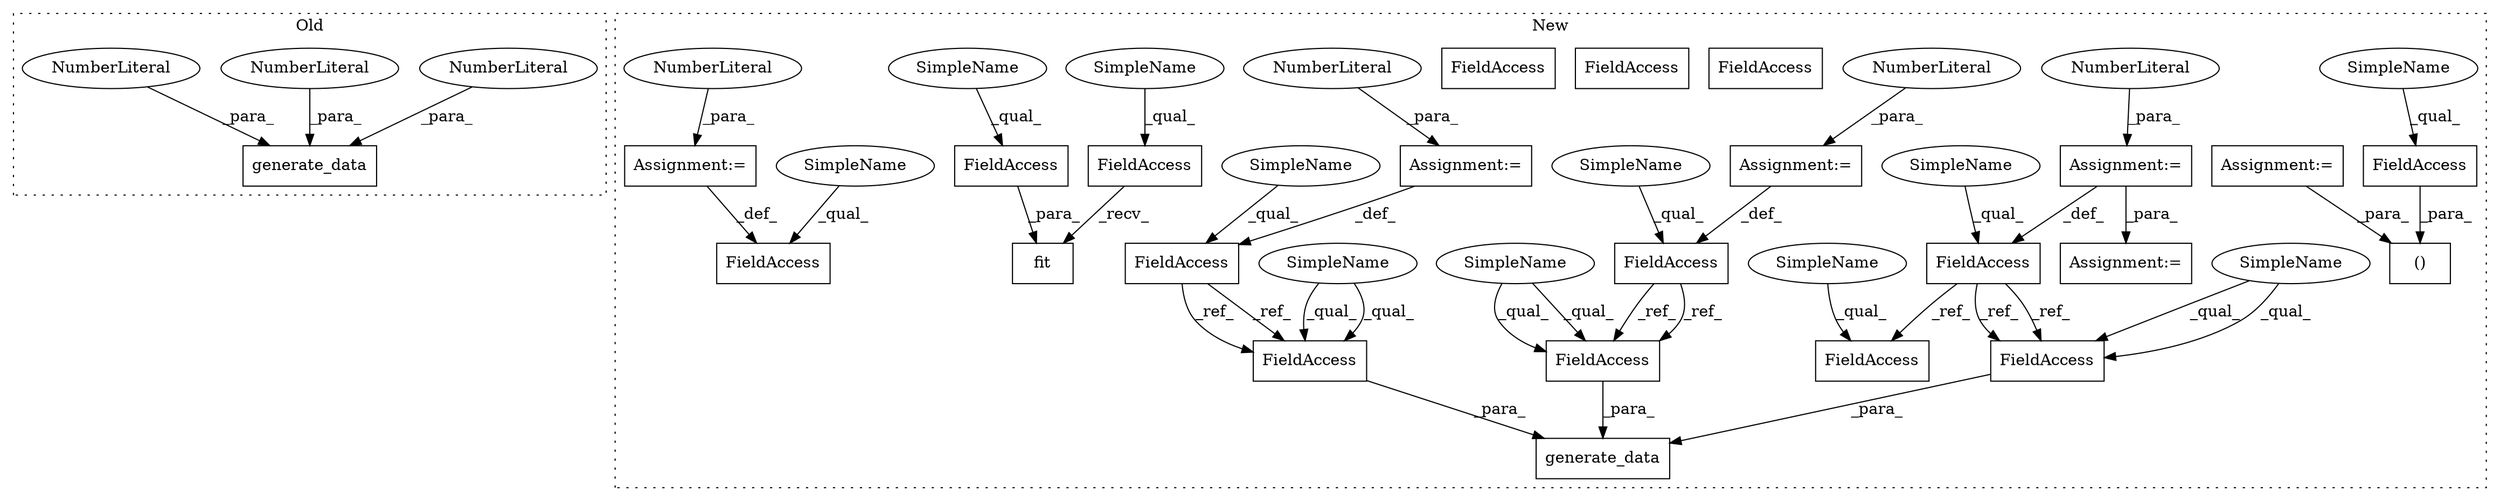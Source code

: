 digraph G {
subgraph cluster0 {
1 [label="generate_data" a="32" s="535,560" l="14,1" shape="box"];
9 [label="NumberLiteral" a="34" s="549" l="3" shape="ellipse"];
23 [label="NumberLiteral" a="34" s="556" l="4" shape="ellipse"];
24 [label="NumberLiteral" a="34" s="553" l="2" shape="ellipse"];
label = "Old";
style="dotted";
}
subgraph cluster1 {
2 [label="generate_data" a="32" s="825,882" l="14,1" shape="box"];
3 [label="Assignment:=" a="7" s="644" l="1" shape="box"];
4 [label="NumberLiteral" a="34" s="645" l="2" shape="ellipse"];
5 [label="Assignment:=" a="7" s="671" l="1" shape="box"];
6 [label="NumberLiteral" a="34" s="672" l="3" shape="ellipse"];
7 [label="Assignment:=" a="7" s="623" l="1" shape="box"];
8 [label="NumberLiteral" a="34" s="624" l="3" shape="ellipse"];
10 [label="FieldAccess" a="22" s="864" l="18" shape="box"];
11 [label="FieldAccess" a="22" s="611" l="12" shape="box"];
12 [label="FieldAccess" a="22" s="653" l="18" shape="box"];
13 [label="FieldAccess" a="22" s="633" l="11" shape="box"];
14 [label="FieldAccess" a="22" s="852" l="11" shape="box"];
15 [label="FieldAccess" a="22" s="839" l="12" shape="box"];
16 [label="FieldAccess" a="22" s="910" l="8" shape="box"];
17 [label="FieldAccess" a="22" s="962" l="12" shape="box"];
18 [label="FieldAccess" a="22" s="924" l="18" shape="box"];
19 [label="FieldAccess" a="22" s="949" l="8" shape="box"];
20 [label="FieldAccess" a="22" s="681" l="14" shape="box"];
21 [label="()" a="106" s="894" l="24" shape="box"];
22 [label="fit" a="32" s="958,974" l="4,1" shape="box"];
25 [label="Assignment:=" a="7" s="918" l="2" shape="box"];
26 [label="Assignment:=" a="7" s="583" l="3" shape="box"];
27 [label="Assignment:=" a="7" s="695" l="1" shape="box"];
28 [label="NumberLiteral" a="34" s="696" l="3" shape="ellipse"];
29 [label="SimpleName" a="42" s="962" l="4" shape="ellipse"];
30 [label="SimpleName" a="42" s="910" l="4" shape="ellipse"];
31 [label="SimpleName" a="42" s="653" l="4" shape="ellipse"];
32 [label="SimpleName" a="42" s="839" l="4" shape="ellipse"];
33 [label="SimpleName" a="42" s="864" l="4" shape="ellipse"];
34 [label="SimpleName" a="42" s="949" l="4" shape="ellipse"];
35 [label="SimpleName" a="42" s="924" l="4" shape="ellipse"];
36 [label="SimpleName" a="42" s="852" l="4" shape="ellipse"];
37 [label="SimpleName" a="42" s="681" l="4" shape="ellipse"];
38 [label="SimpleName" a="42" s="633" l="4" shape="ellipse"];
39 [label="SimpleName" a="42" s="611" l="4" shape="ellipse"];
40 [label="FieldAccess" a="22" s="864" l="18" shape="box"];
41 [label="FieldAccess" a="22" s="852" l="11" shape="box"];
42 [label="FieldAccess" a="22" s="839" l="12" shape="box"];
label = "New";
style="dotted";
}
3 -> 13 [label="_def_"];
4 -> 3 [label="_para_"];
5 -> 12 [label="_def_"];
5 -> 25 [label="_para_"];
6 -> 5 [label="_para_"];
7 -> 11 [label="_def_"];
8 -> 7 [label="_para_"];
9 -> 1 [label="_para_"];
11 -> 42 [label="_ref_"];
11 -> 42 [label="_ref_"];
12 -> 18 [label="_ref_"];
12 -> 40 [label="_ref_"];
12 -> 40 [label="_ref_"];
13 -> 41 [label="_ref_"];
13 -> 41 [label="_ref_"];
16 -> 21 [label="_para_"];
17 -> 22 [label="_para_"];
19 -> 22 [label="_recv_"];
23 -> 1 [label="_para_"];
24 -> 1 [label="_para_"];
26 -> 21 [label="_para_"];
27 -> 20 [label="_def_"];
28 -> 27 [label="_para_"];
29 -> 17 [label="_qual_"];
30 -> 16 [label="_qual_"];
31 -> 12 [label="_qual_"];
32 -> 42 [label="_qual_"];
32 -> 42 [label="_qual_"];
33 -> 40 [label="_qual_"];
33 -> 40 [label="_qual_"];
34 -> 19 [label="_qual_"];
35 -> 18 [label="_qual_"];
36 -> 41 [label="_qual_"];
36 -> 41 [label="_qual_"];
37 -> 20 [label="_qual_"];
38 -> 13 [label="_qual_"];
39 -> 11 [label="_qual_"];
40 -> 2 [label="_para_"];
41 -> 2 [label="_para_"];
42 -> 2 [label="_para_"];
}